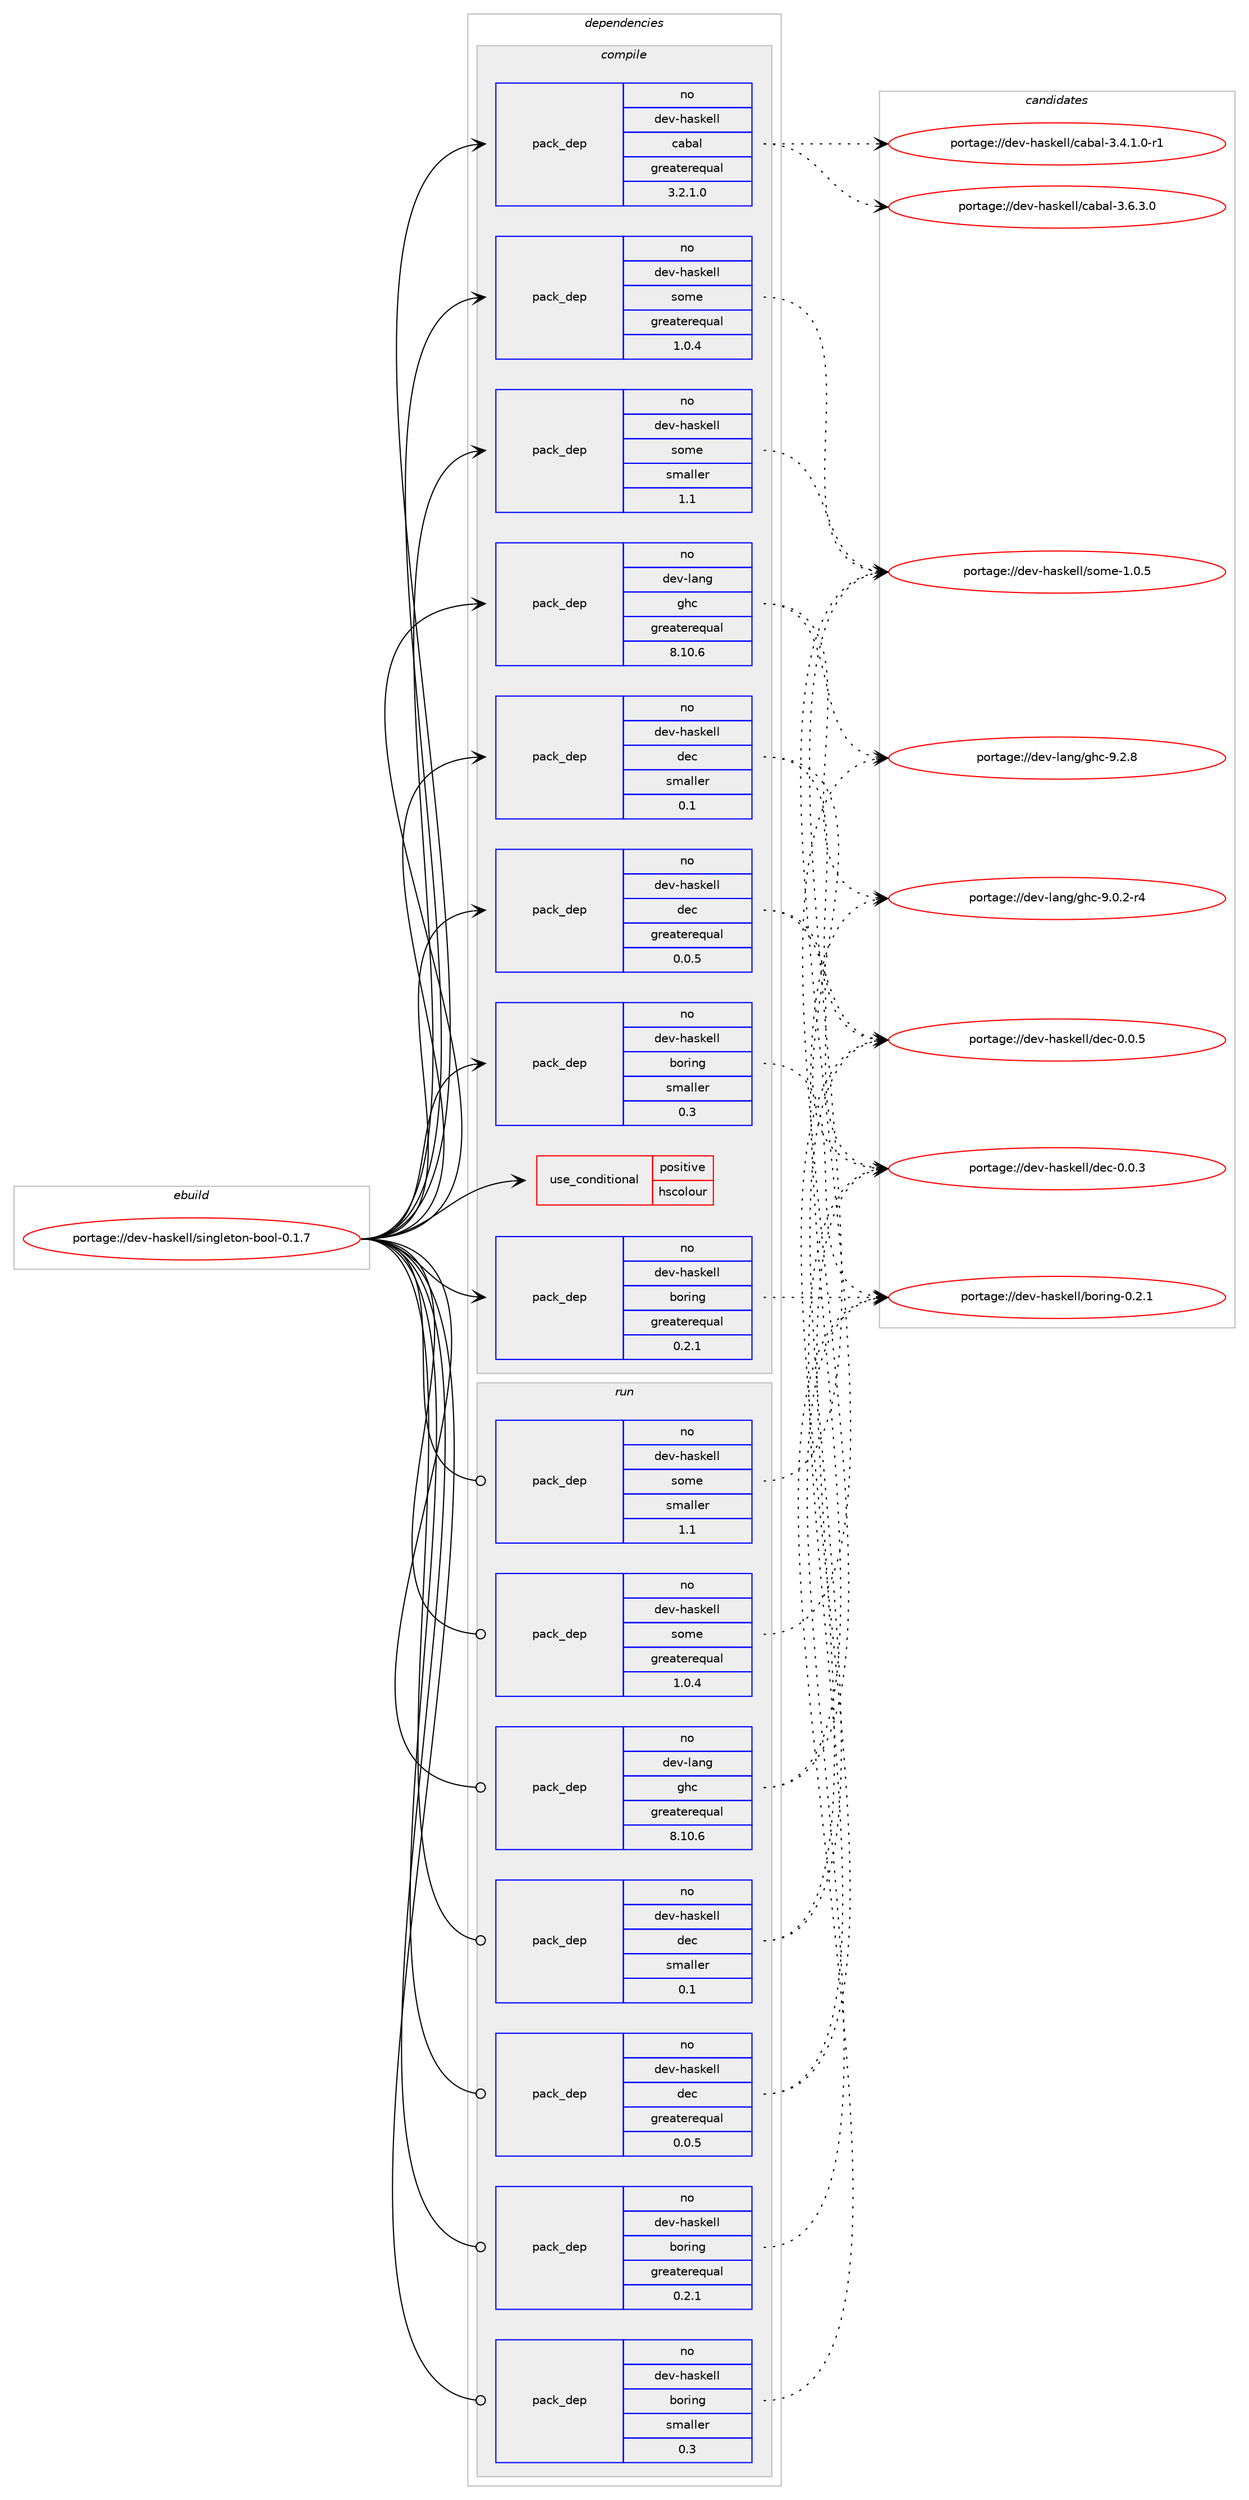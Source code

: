 digraph prolog {

# *************
# Graph options
# *************

newrank=true;
concentrate=true;
compound=true;
graph [rankdir=LR,fontname=Helvetica,fontsize=10,ranksep=1.5];#, ranksep=2.5, nodesep=0.2];
edge  [arrowhead=vee];
node  [fontname=Helvetica,fontsize=10];

# **********
# The ebuild
# **********

subgraph cluster_leftcol {
color=gray;
rank=same;
label=<<i>ebuild</i>>;
id [label="portage://dev-haskell/singleton-bool-0.1.7", color=red, width=4, href="../dev-haskell/singleton-bool-0.1.7.svg"];
}

# ****************
# The dependencies
# ****************

subgraph cluster_midcol {
color=gray;
label=<<i>dependencies</i>>;
subgraph cluster_compile {
fillcolor="#eeeeee";
style=filled;
label=<<i>compile</i>>;
subgraph cond20412 {
dependency43423 [label=<<TABLE BORDER="0" CELLBORDER="1" CELLSPACING="0" CELLPADDING="4"><TR><TD ROWSPAN="3" CELLPADDING="10">use_conditional</TD></TR><TR><TD>positive</TD></TR><TR><TD>hscolour</TD></TR></TABLE>>, shape=none, color=red];
# *** BEGIN UNKNOWN DEPENDENCY TYPE (TODO) ***
# dependency43423 -> package_dependency(portage://dev-haskell/singleton-bool-0.1.7,install,no,dev-haskell,hscolour,none,[,,],[],[])
# *** END UNKNOWN DEPENDENCY TYPE (TODO) ***

}
id:e -> dependency43423:w [weight=20,style="solid",arrowhead="vee"];
subgraph pack22030 {
dependency43424 [label=<<TABLE BORDER="0" CELLBORDER="1" CELLSPACING="0" CELLPADDING="4" WIDTH="220"><TR><TD ROWSPAN="6" CELLPADDING="30">pack_dep</TD></TR><TR><TD WIDTH="110">no</TD></TR><TR><TD>dev-haskell</TD></TR><TR><TD>boring</TD></TR><TR><TD>greaterequal</TD></TR><TR><TD>0.2.1</TD></TR></TABLE>>, shape=none, color=blue];
}
id:e -> dependency43424:w [weight=20,style="solid",arrowhead="vee"];
subgraph pack22031 {
dependency43425 [label=<<TABLE BORDER="0" CELLBORDER="1" CELLSPACING="0" CELLPADDING="4" WIDTH="220"><TR><TD ROWSPAN="6" CELLPADDING="30">pack_dep</TD></TR><TR><TD WIDTH="110">no</TD></TR><TR><TD>dev-haskell</TD></TR><TR><TD>boring</TD></TR><TR><TD>smaller</TD></TR><TR><TD>0.3</TD></TR></TABLE>>, shape=none, color=blue];
}
id:e -> dependency43425:w [weight=20,style="solid",arrowhead="vee"];
subgraph pack22032 {
dependency43426 [label=<<TABLE BORDER="0" CELLBORDER="1" CELLSPACING="0" CELLPADDING="4" WIDTH="220"><TR><TD ROWSPAN="6" CELLPADDING="30">pack_dep</TD></TR><TR><TD WIDTH="110">no</TD></TR><TR><TD>dev-haskell</TD></TR><TR><TD>cabal</TD></TR><TR><TD>greaterequal</TD></TR><TR><TD>3.2.1.0</TD></TR></TABLE>>, shape=none, color=blue];
}
id:e -> dependency43426:w [weight=20,style="solid",arrowhead="vee"];
subgraph pack22033 {
dependency43427 [label=<<TABLE BORDER="0" CELLBORDER="1" CELLSPACING="0" CELLPADDING="4" WIDTH="220"><TR><TD ROWSPAN="6" CELLPADDING="30">pack_dep</TD></TR><TR><TD WIDTH="110">no</TD></TR><TR><TD>dev-haskell</TD></TR><TR><TD>dec</TD></TR><TR><TD>greaterequal</TD></TR><TR><TD>0.0.5</TD></TR></TABLE>>, shape=none, color=blue];
}
id:e -> dependency43427:w [weight=20,style="solid",arrowhead="vee"];
subgraph pack22034 {
dependency43428 [label=<<TABLE BORDER="0" CELLBORDER="1" CELLSPACING="0" CELLPADDING="4" WIDTH="220"><TR><TD ROWSPAN="6" CELLPADDING="30">pack_dep</TD></TR><TR><TD WIDTH="110">no</TD></TR><TR><TD>dev-haskell</TD></TR><TR><TD>dec</TD></TR><TR><TD>smaller</TD></TR><TR><TD>0.1</TD></TR></TABLE>>, shape=none, color=blue];
}
id:e -> dependency43428:w [weight=20,style="solid",arrowhead="vee"];
subgraph pack22035 {
dependency43429 [label=<<TABLE BORDER="0" CELLBORDER="1" CELLSPACING="0" CELLPADDING="4" WIDTH="220"><TR><TD ROWSPAN="6" CELLPADDING="30">pack_dep</TD></TR><TR><TD WIDTH="110">no</TD></TR><TR><TD>dev-haskell</TD></TR><TR><TD>some</TD></TR><TR><TD>greaterequal</TD></TR><TR><TD>1.0.4</TD></TR></TABLE>>, shape=none, color=blue];
}
id:e -> dependency43429:w [weight=20,style="solid",arrowhead="vee"];
subgraph pack22036 {
dependency43430 [label=<<TABLE BORDER="0" CELLBORDER="1" CELLSPACING="0" CELLPADDING="4" WIDTH="220"><TR><TD ROWSPAN="6" CELLPADDING="30">pack_dep</TD></TR><TR><TD WIDTH="110">no</TD></TR><TR><TD>dev-haskell</TD></TR><TR><TD>some</TD></TR><TR><TD>smaller</TD></TR><TR><TD>1.1</TD></TR></TABLE>>, shape=none, color=blue];
}
id:e -> dependency43430:w [weight=20,style="solid",arrowhead="vee"];
subgraph pack22037 {
dependency43431 [label=<<TABLE BORDER="0" CELLBORDER="1" CELLSPACING="0" CELLPADDING="4" WIDTH="220"><TR><TD ROWSPAN="6" CELLPADDING="30">pack_dep</TD></TR><TR><TD WIDTH="110">no</TD></TR><TR><TD>dev-lang</TD></TR><TR><TD>ghc</TD></TR><TR><TD>greaterequal</TD></TR><TR><TD>8.10.6</TD></TR></TABLE>>, shape=none, color=blue];
}
id:e -> dependency43431:w [weight=20,style="solid",arrowhead="vee"];
}
subgraph cluster_compileandrun {
fillcolor="#eeeeee";
style=filled;
label=<<i>compile and run</i>>;
}
subgraph cluster_run {
fillcolor="#eeeeee";
style=filled;
label=<<i>run</i>>;
subgraph pack22038 {
dependency43432 [label=<<TABLE BORDER="0" CELLBORDER="1" CELLSPACING="0" CELLPADDING="4" WIDTH="220"><TR><TD ROWSPAN="6" CELLPADDING="30">pack_dep</TD></TR><TR><TD WIDTH="110">no</TD></TR><TR><TD>dev-haskell</TD></TR><TR><TD>boring</TD></TR><TR><TD>greaterequal</TD></TR><TR><TD>0.2.1</TD></TR></TABLE>>, shape=none, color=blue];
}
id:e -> dependency43432:w [weight=20,style="solid",arrowhead="odot"];
subgraph pack22039 {
dependency43433 [label=<<TABLE BORDER="0" CELLBORDER="1" CELLSPACING="0" CELLPADDING="4" WIDTH="220"><TR><TD ROWSPAN="6" CELLPADDING="30">pack_dep</TD></TR><TR><TD WIDTH="110">no</TD></TR><TR><TD>dev-haskell</TD></TR><TR><TD>boring</TD></TR><TR><TD>smaller</TD></TR><TR><TD>0.3</TD></TR></TABLE>>, shape=none, color=blue];
}
id:e -> dependency43433:w [weight=20,style="solid",arrowhead="odot"];
subgraph pack22040 {
dependency43434 [label=<<TABLE BORDER="0" CELLBORDER="1" CELLSPACING="0" CELLPADDING="4" WIDTH="220"><TR><TD ROWSPAN="6" CELLPADDING="30">pack_dep</TD></TR><TR><TD WIDTH="110">no</TD></TR><TR><TD>dev-haskell</TD></TR><TR><TD>dec</TD></TR><TR><TD>greaterequal</TD></TR><TR><TD>0.0.5</TD></TR></TABLE>>, shape=none, color=blue];
}
id:e -> dependency43434:w [weight=20,style="solid",arrowhead="odot"];
subgraph pack22041 {
dependency43435 [label=<<TABLE BORDER="0" CELLBORDER="1" CELLSPACING="0" CELLPADDING="4" WIDTH="220"><TR><TD ROWSPAN="6" CELLPADDING="30">pack_dep</TD></TR><TR><TD WIDTH="110">no</TD></TR><TR><TD>dev-haskell</TD></TR><TR><TD>dec</TD></TR><TR><TD>smaller</TD></TR><TR><TD>0.1</TD></TR></TABLE>>, shape=none, color=blue];
}
id:e -> dependency43435:w [weight=20,style="solid",arrowhead="odot"];
subgraph pack22042 {
dependency43436 [label=<<TABLE BORDER="0" CELLBORDER="1" CELLSPACING="0" CELLPADDING="4" WIDTH="220"><TR><TD ROWSPAN="6" CELLPADDING="30">pack_dep</TD></TR><TR><TD WIDTH="110">no</TD></TR><TR><TD>dev-haskell</TD></TR><TR><TD>some</TD></TR><TR><TD>greaterequal</TD></TR><TR><TD>1.0.4</TD></TR></TABLE>>, shape=none, color=blue];
}
id:e -> dependency43436:w [weight=20,style="solid",arrowhead="odot"];
subgraph pack22043 {
dependency43437 [label=<<TABLE BORDER="0" CELLBORDER="1" CELLSPACING="0" CELLPADDING="4" WIDTH="220"><TR><TD ROWSPAN="6" CELLPADDING="30">pack_dep</TD></TR><TR><TD WIDTH="110">no</TD></TR><TR><TD>dev-haskell</TD></TR><TR><TD>some</TD></TR><TR><TD>smaller</TD></TR><TR><TD>1.1</TD></TR></TABLE>>, shape=none, color=blue];
}
id:e -> dependency43437:w [weight=20,style="solid",arrowhead="odot"];
subgraph pack22044 {
dependency43438 [label=<<TABLE BORDER="0" CELLBORDER="1" CELLSPACING="0" CELLPADDING="4" WIDTH="220"><TR><TD ROWSPAN="6" CELLPADDING="30">pack_dep</TD></TR><TR><TD WIDTH="110">no</TD></TR><TR><TD>dev-lang</TD></TR><TR><TD>ghc</TD></TR><TR><TD>greaterequal</TD></TR><TR><TD>8.10.6</TD></TR></TABLE>>, shape=none, color=blue];
}
id:e -> dependency43438:w [weight=20,style="solid",arrowhead="odot"];
# *** BEGIN UNKNOWN DEPENDENCY TYPE (TODO) ***
# id -> package_dependency(portage://dev-haskell/singleton-bool-0.1.7,run,no,dev-lang,ghc,none,[,,],any_same_slot,[use(optenable(profile),none)])
# *** END UNKNOWN DEPENDENCY TYPE (TODO) ***

}
}

# **************
# The candidates
# **************

subgraph cluster_choices {
rank=same;
color=gray;
label=<<i>candidates</i>>;

subgraph choice22030 {
color=black;
nodesep=1;
choice10010111845104971151071011081084798111114105110103454846504649 [label="portage://dev-haskell/boring-0.2.1", color=red, width=4,href="../dev-haskell/boring-0.2.1.svg"];
dependency43424:e -> choice10010111845104971151071011081084798111114105110103454846504649:w [style=dotted,weight="100"];
}
subgraph choice22031 {
color=black;
nodesep=1;
choice10010111845104971151071011081084798111114105110103454846504649 [label="portage://dev-haskell/boring-0.2.1", color=red, width=4,href="../dev-haskell/boring-0.2.1.svg"];
dependency43425:e -> choice10010111845104971151071011081084798111114105110103454846504649:w [style=dotted,weight="100"];
}
subgraph choice22032 {
color=black;
nodesep=1;
choice1001011184510497115107101108108479997989710845514652464946484511449 [label="portage://dev-haskell/cabal-3.4.1.0-r1", color=red, width=4,href="../dev-haskell/cabal-3.4.1.0-r1.svg"];
choice100101118451049711510710110810847999798971084551465446514648 [label="portage://dev-haskell/cabal-3.6.3.0", color=red, width=4,href="../dev-haskell/cabal-3.6.3.0.svg"];
dependency43426:e -> choice1001011184510497115107101108108479997989710845514652464946484511449:w [style=dotted,weight="100"];
dependency43426:e -> choice100101118451049711510710110810847999798971084551465446514648:w [style=dotted,weight="100"];
}
subgraph choice22033 {
color=black;
nodesep=1;
choice10010111845104971151071011081084710010199454846484651 [label="portage://dev-haskell/dec-0.0.3", color=red, width=4,href="../dev-haskell/dec-0.0.3.svg"];
choice10010111845104971151071011081084710010199454846484653 [label="portage://dev-haskell/dec-0.0.5", color=red, width=4,href="../dev-haskell/dec-0.0.5.svg"];
dependency43427:e -> choice10010111845104971151071011081084710010199454846484651:w [style=dotted,weight="100"];
dependency43427:e -> choice10010111845104971151071011081084710010199454846484653:w [style=dotted,weight="100"];
}
subgraph choice22034 {
color=black;
nodesep=1;
choice10010111845104971151071011081084710010199454846484651 [label="portage://dev-haskell/dec-0.0.3", color=red, width=4,href="../dev-haskell/dec-0.0.3.svg"];
choice10010111845104971151071011081084710010199454846484653 [label="portage://dev-haskell/dec-0.0.5", color=red, width=4,href="../dev-haskell/dec-0.0.5.svg"];
dependency43428:e -> choice10010111845104971151071011081084710010199454846484651:w [style=dotted,weight="100"];
dependency43428:e -> choice10010111845104971151071011081084710010199454846484653:w [style=dotted,weight="100"];
}
subgraph choice22035 {
color=black;
nodesep=1;
choice100101118451049711510710110810847115111109101454946484653 [label="portage://dev-haskell/some-1.0.5", color=red, width=4,href="../dev-haskell/some-1.0.5.svg"];
dependency43429:e -> choice100101118451049711510710110810847115111109101454946484653:w [style=dotted,weight="100"];
}
subgraph choice22036 {
color=black;
nodesep=1;
choice100101118451049711510710110810847115111109101454946484653 [label="portage://dev-haskell/some-1.0.5", color=red, width=4,href="../dev-haskell/some-1.0.5.svg"];
dependency43430:e -> choice100101118451049711510710110810847115111109101454946484653:w [style=dotted,weight="100"];
}
subgraph choice22037 {
color=black;
nodesep=1;
choice100101118451089711010347103104994557464846504511452 [label="portage://dev-lang/ghc-9.0.2-r4", color=red, width=4,href="../dev-lang/ghc-9.0.2-r4.svg"];
choice10010111845108971101034710310499455746504656 [label="portage://dev-lang/ghc-9.2.8", color=red, width=4,href="../dev-lang/ghc-9.2.8.svg"];
dependency43431:e -> choice100101118451089711010347103104994557464846504511452:w [style=dotted,weight="100"];
dependency43431:e -> choice10010111845108971101034710310499455746504656:w [style=dotted,weight="100"];
}
subgraph choice22038 {
color=black;
nodesep=1;
choice10010111845104971151071011081084798111114105110103454846504649 [label="portage://dev-haskell/boring-0.2.1", color=red, width=4,href="../dev-haskell/boring-0.2.1.svg"];
dependency43432:e -> choice10010111845104971151071011081084798111114105110103454846504649:w [style=dotted,weight="100"];
}
subgraph choice22039 {
color=black;
nodesep=1;
choice10010111845104971151071011081084798111114105110103454846504649 [label="portage://dev-haskell/boring-0.2.1", color=red, width=4,href="../dev-haskell/boring-0.2.1.svg"];
dependency43433:e -> choice10010111845104971151071011081084798111114105110103454846504649:w [style=dotted,weight="100"];
}
subgraph choice22040 {
color=black;
nodesep=1;
choice10010111845104971151071011081084710010199454846484651 [label="portage://dev-haskell/dec-0.0.3", color=red, width=4,href="../dev-haskell/dec-0.0.3.svg"];
choice10010111845104971151071011081084710010199454846484653 [label="portage://dev-haskell/dec-0.0.5", color=red, width=4,href="../dev-haskell/dec-0.0.5.svg"];
dependency43434:e -> choice10010111845104971151071011081084710010199454846484651:w [style=dotted,weight="100"];
dependency43434:e -> choice10010111845104971151071011081084710010199454846484653:w [style=dotted,weight="100"];
}
subgraph choice22041 {
color=black;
nodesep=1;
choice10010111845104971151071011081084710010199454846484651 [label="portage://dev-haskell/dec-0.0.3", color=red, width=4,href="../dev-haskell/dec-0.0.3.svg"];
choice10010111845104971151071011081084710010199454846484653 [label="portage://dev-haskell/dec-0.0.5", color=red, width=4,href="../dev-haskell/dec-0.0.5.svg"];
dependency43435:e -> choice10010111845104971151071011081084710010199454846484651:w [style=dotted,weight="100"];
dependency43435:e -> choice10010111845104971151071011081084710010199454846484653:w [style=dotted,weight="100"];
}
subgraph choice22042 {
color=black;
nodesep=1;
choice100101118451049711510710110810847115111109101454946484653 [label="portage://dev-haskell/some-1.0.5", color=red, width=4,href="../dev-haskell/some-1.0.5.svg"];
dependency43436:e -> choice100101118451049711510710110810847115111109101454946484653:w [style=dotted,weight="100"];
}
subgraph choice22043 {
color=black;
nodesep=1;
choice100101118451049711510710110810847115111109101454946484653 [label="portage://dev-haskell/some-1.0.5", color=red, width=4,href="../dev-haskell/some-1.0.5.svg"];
dependency43437:e -> choice100101118451049711510710110810847115111109101454946484653:w [style=dotted,weight="100"];
}
subgraph choice22044 {
color=black;
nodesep=1;
choice100101118451089711010347103104994557464846504511452 [label="portage://dev-lang/ghc-9.0.2-r4", color=red, width=4,href="../dev-lang/ghc-9.0.2-r4.svg"];
choice10010111845108971101034710310499455746504656 [label="portage://dev-lang/ghc-9.2.8", color=red, width=4,href="../dev-lang/ghc-9.2.8.svg"];
dependency43438:e -> choice100101118451089711010347103104994557464846504511452:w [style=dotted,weight="100"];
dependency43438:e -> choice10010111845108971101034710310499455746504656:w [style=dotted,weight="100"];
}
}

}
